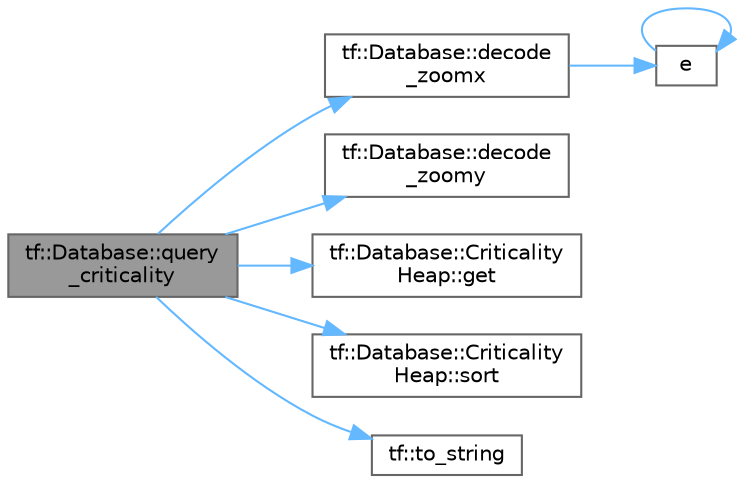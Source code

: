 digraph "tf::Database::query_criticality"
{
 // LATEX_PDF_SIZE
  bgcolor="transparent";
  edge [fontname=Helvetica,fontsize=10,labelfontname=Helvetica,labelfontsize=10];
  node [fontname=Helvetica,fontsize=10,shape=box,height=0.2,width=0.4];
  rankdir="LR";
  Node1 [id="Node000001",label="tf::Database::query\l_criticality",height=0.2,width=0.4,color="gray40", fillcolor="grey60", style="filled", fontcolor="black",tooltip=" "];
  Node1 -> Node2 [id="edge8_Node000001_Node000002",color="steelblue1",style="solid",tooltip=" "];
  Node2 [id="Node000002",label="tf::Database::decode\l_zoomx",height=0.2,width=0.4,color="grey40", fillcolor="white", style="filled",URL="$classtf_1_1_database.html#a0879d3200e3ddffbe211eb5555fb2f0b",tooltip=" "];
  Node2 -> Node3 [id="edge9_Node000002_Node000003",color="steelblue1",style="solid",tooltip=" "];
  Node3 [id="Node000003",label="e",height=0.2,width=0.4,color="grey40", fillcolor="white", style="filled",URL="$_cwise__array__power__array_8cpp.html#a9cb86ff854760bf91a154f2724a9101d",tooltip=" "];
  Node3 -> Node3 [id="edge10_Node000003_Node000003",color="steelblue1",style="solid",tooltip=" "];
  Node1 -> Node4 [id="edge11_Node000001_Node000004",color="steelblue1",style="solid",tooltip=" "];
  Node4 [id="Node000004",label="tf::Database::decode\l_zoomy",height=0.2,width=0.4,color="grey40", fillcolor="white", style="filled",URL="$classtf_1_1_database.html#a9262becbdfe251c0c665dc5714cf5797",tooltip=" "];
  Node1 -> Node5 [id="edge12_Node000001_Node000005",color="steelblue1",style="solid",tooltip=" "];
  Node5 [id="Node000005",label="tf::Database::Criticality\lHeap::get",height=0.2,width=0.4,color="grey40", fillcolor="white", style="filled",URL="$structtf_1_1_database_1_1_criticality_heap.html#a24335b861855ec06949a9ceae59304f7",tooltip=" "];
  Node1 -> Node6 [id="edge13_Node000001_Node000006",color="steelblue1",style="solid",tooltip=" "];
  Node6 [id="Node000006",label="tf::Database::Criticality\lHeap::sort",height=0.2,width=0.4,color="grey40", fillcolor="white", style="filled",URL="$structtf_1_1_database_1_1_criticality_heap.html#a7d55fd79622b734bee25f9d6ea58a2bf",tooltip=" "];
  Node1 -> Node7 [id="edge14_Node000001_Node000007",color="steelblue1",style="solid",tooltip=" "];
  Node7 [id="Node000007",label="tf::to_string",height=0.2,width=0.4,color="grey40", fillcolor="white", style="filled",URL="$namespacetf.html#ab7ec159c370bc052effcd0cdbc48047e",tooltip="convert an observer type to a human-readable string"];
}
